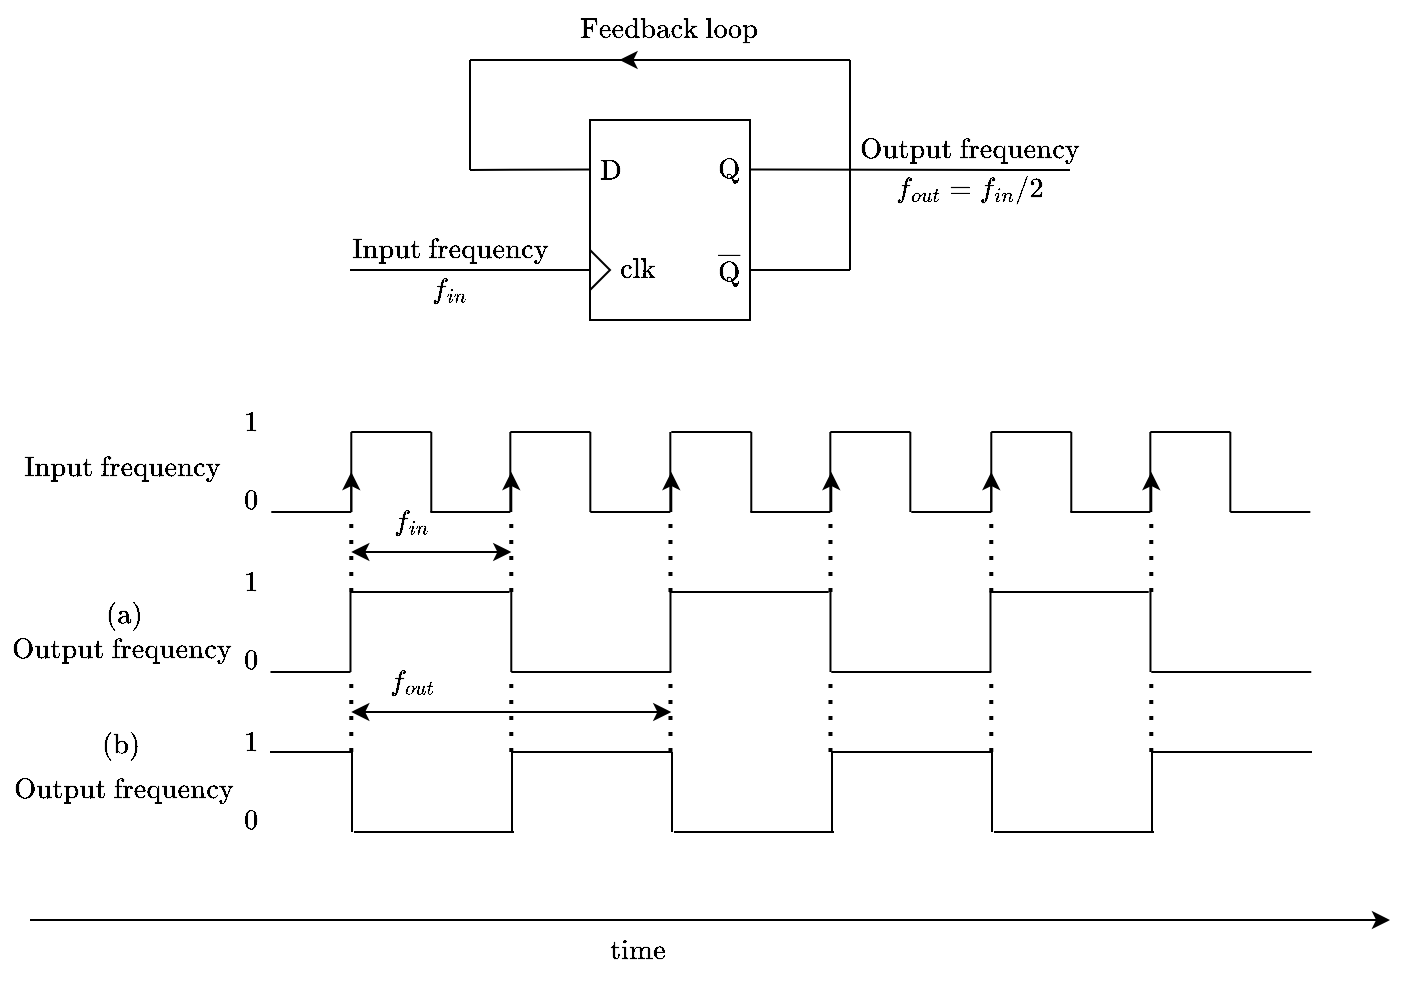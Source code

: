 <mxfile version="24.2.8" type="github">
  <diagram name="Seite-1" id="N6T7R8GPfPuLxDHAY0fQ">
    <mxGraphModel dx="1050" dy="531" grid="1" gridSize="10" guides="1" tooltips="1" connect="1" arrows="1" fold="1" page="1" pageScale="1" pageWidth="827" pageHeight="1169" math="1" shadow="0">
      <root>
        <mxCell id="0" />
        <mxCell id="1" parent="0" />
        <mxCell id="-28Fn-hyhFflDtnvuSkC-10" value="" style="rounded=0;whiteSpace=wrap;html=1;" parent="1" vertex="1">
          <mxGeometry x="400" y="120" width="80" height="100" as="geometry" />
        </mxCell>
        <mxCell id="-28Fn-hyhFflDtnvuSkC-5" value="&lt;div&gt;$$\textrm{Q}$$&lt;/div&gt;" style="text;html=1;align=center;verticalAlign=middle;whiteSpace=wrap;rounded=0;" parent="1" vertex="1">
          <mxGeometry x="440" y="130" width="60" height="30" as="geometry" />
        </mxCell>
        <mxCell id="-28Fn-hyhFflDtnvuSkC-6" value="&lt;div&gt;$$\overline{\textrm{Q}}$$&lt;/div&gt;" style="text;html=1;align=center;verticalAlign=middle;whiteSpace=wrap;rounded=0;" parent="1" vertex="1">
          <mxGeometry x="440" y="180" width="60" height="30" as="geometry" />
        </mxCell>
        <mxCell id="-28Fn-hyhFflDtnvuSkC-11" value="" style="triangle;whiteSpace=wrap;html=1;rotation=0;" parent="1" vertex="1">
          <mxGeometry x="400" y="185" width="10" height="20" as="geometry" />
        </mxCell>
        <mxCell id="-28Fn-hyhFflDtnvuSkC-12" value="&lt;div&gt;$$\textrm{clk}$$&lt;/div&gt;" style="text;html=1;align=center;verticalAlign=middle;whiteSpace=wrap;rounded=0;" parent="1" vertex="1">
          <mxGeometry x="394" y="180" width="60" height="30" as="geometry" />
        </mxCell>
        <mxCell id="-28Fn-hyhFflDtnvuSkC-13" value="&lt;div&gt;$$\textrm{D}$$&lt;/div&gt;" style="text;html=1;align=center;verticalAlign=middle;whiteSpace=wrap;rounded=0;" parent="1" vertex="1">
          <mxGeometry x="380" y="130" width="60" height="30" as="geometry" />
        </mxCell>
        <mxCell id="-28Fn-hyhFflDtnvuSkC-14" value="" style="endArrow=none;html=1;rounded=0;" parent="1" edge="1">
          <mxGeometry width="50" height="50" relative="1" as="geometry">
            <mxPoint x="340" y="145" as="sourcePoint" />
            <mxPoint x="400" y="144.76" as="targetPoint" />
          </mxGeometry>
        </mxCell>
        <mxCell id="-28Fn-hyhFflDtnvuSkC-15" value="" style="endArrow=none;html=1;rounded=0;" parent="1" edge="1">
          <mxGeometry width="50" height="50" relative="1" as="geometry">
            <mxPoint x="340" y="90" as="sourcePoint" />
            <mxPoint x="340" y="145" as="targetPoint" />
            <Array as="points" />
          </mxGeometry>
        </mxCell>
        <mxCell id="-28Fn-hyhFflDtnvuSkC-16" value="" style="endArrow=none;html=1;rounded=0;" parent="1" edge="1">
          <mxGeometry width="50" height="50" relative="1" as="geometry">
            <mxPoint x="340" y="90" as="sourcePoint" />
            <mxPoint x="530" y="90" as="targetPoint" />
          </mxGeometry>
        </mxCell>
        <mxCell id="-28Fn-hyhFflDtnvuSkC-18" value="" style="endArrow=none;html=1;rounded=0;" parent="1" edge="1">
          <mxGeometry width="50" height="50" relative="1" as="geometry">
            <mxPoint x="530" y="195" as="sourcePoint" />
            <mxPoint x="530" y="90" as="targetPoint" />
          </mxGeometry>
        </mxCell>
        <mxCell id="-28Fn-hyhFflDtnvuSkC-19" value="" style="endArrow=none;html=1;rounded=0;" parent="1" edge="1">
          <mxGeometry width="50" height="50" relative="1" as="geometry">
            <mxPoint x="480" y="194.95" as="sourcePoint" />
            <mxPoint x="530" y="194.95" as="targetPoint" />
          </mxGeometry>
        </mxCell>
        <mxCell id="-28Fn-hyhFflDtnvuSkC-20" value="" style="endArrow=none;html=1;rounded=0;" parent="1" edge="1">
          <mxGeometry width="50" height="50" relative="1" as="geometry">
            <mxPoint x="280" y="195" as="sourcePoint" />
            <mxPoint x="400" y="195" as="targetPoint" />
          </mxGeometry>
        </mxCell>
        <mxCell id="-28Fn-hyhFflDtnvuSkC-21" value="" style="endArrow=none;html=1;rounded=0;" parent="1" edge="1">
          <mxGeometry width="50" height="50" relative="1" as="geometry">
            <mxPoint x="480" y="144.8" as="sourcePoint" />
            <mxPoint x="640" y="145" as="targetPoint" />
          </mxGeometry>
        </mxCell>
        <mxCell id="-28Fn-hyhFflDtnvuSkC-130" value="" style="group;rotation=-180;" parent="1" vertex="1" connectable="0">
          <mxGeometry x="130" y="440" width="641.28" height="40" as="geometry" />
        </mxCell>
        <mxCell id="-28Fn-hyhFflDtnvuSkC-109" value="" style="endArrow=none;html=1;rounded=0;" parent="-28Fn-hyhFflDtnvuSkC-130" edge="1">
          <mxGeometry width="50" height="50" relative="1" as="geometry">
            <mxPoint x="631" y="-4" as="sourcePoint" />
            <mxPoint x="590" y="-4" as="targetPoint" />
          </mxGeometry>
        </mxCell>
        <mxCell id="-28Fn-hyhFflDtnvuSkC-112" value="" style="endArrow=none;html=1;rounded=0;" parent="-28Fn-hyhFflDtnvuSkC-130" edge="1">
          <mxGeometry width="50" height="50" relative="1" as="geometry">
            <mxPoint x="591" y="-4" as="sourcePoint" />
            <mxPoint x="551" y="-4" as="targetPoint" />
          </mxGeometry>
        </mxCell>
        <mxCell id="-28Fn-hyhFflDtnvuSkC-113" value="" style="endArrow=none;html=1;rounded=0;" parent="-28Fn-hyhFflDtnvuSkC-130" edge="1">
          <mxGeometry width="50" height="50" relative="1" as="geometry">
            <mxPoint x="551" y="-4" as="sourcePoint" />
            <mxPoint x="551" y="36" as="targetPoint" />
          </mxGeometry>
        </mxCell>
        <mxCell id="-28Fn-hyhFflDtnvuSkC-114" value="" style="endArrow=none;html=1;rounded=0;" parent="-28Fn-hyhFflDtnvuSkC-130" edge="1">
          <mxGeometry width="50" height="50" relative="1" as="geometry">
            <mxPoint x="552" y="36" as="sourcePoint" />
            <mxPoint x="512" y="36" as="targetPoint" />
          </mxGeometry>
        </mxCell>
        <mxCell id="-28Fn-hyhFflDtnvuSkC-115" value="" style="endArrow=none;html=1;rounded=0;" parent="-28Fn-hyhFflDtnvuSkC-130" edge="1">
          <mxGeometry width="50" height="50" relative="1" as="geometry">
            <mxPoint x="471" y="36" as="sourcePoint" />
            <mxPoint x="471" y="-4" as="targetPoint" />
          </mxGeometry>
        </mxCell>
        <mxCell id="-28Fn-hyhFflDtnvuSkC-116" value="" style="endArrow=none;html=1;rounded=0;" parent="-28Fn-hyhFflDtnvuSkC-130" edge="1">
          <mxGeometry width="50" height="50" relative="1" as="geometry">
            <mxPoint x="512" y="36" as="sourcePoint" />
            <mxPoint x="472" y="36" as="targetPoint" />
          </mxGeometry>
        </mxCell>
        <mxCell id="-28Fn-hyhFflDtnvuSkC-117" value="" style="endArrow=none;html=1;rounded=0;" parent="-28Fn-hyhFflDtnvuSkC-130" edge="1">
          <mxGeometry width="50" height="50" relative="1" as="geometry">
            <mxPoint x="471" y="-4" as="sourcePoint" />
            <mxPoint x="430" y="-4" as="targetPoint" />
          </mxGeometry>
        </mxCell>
        <mxCell id="-28Fn-hyhFflDtnvuSkC-118" value="" style="endArrow=none;html=1;rounded=0;" parent="-28Fn-hyhFflDtnvuSkC-130" edge="1">
          <mxGeometry width="50" height="50" relative="1" as="geometry">
            <mxPoint x="431" y="-4" as="sourcePoint" />
            <mxPoint x="391" y="-4" as="targetPoint" />
          </mxGeometry>
        </mxCell>
        <mxCell id="-28Fn-hyhFflDtnvuSkC-119" value="" style="endArrow=none;html=1;rounded=0;" parent="-28Fn-hyhFflDtnvuSkC-130" edge="1">
          <mxGeometry width="50" height="50" relative="1" as="geometry">
            <mxPoint x="391" y="-4" as="sourcePoint" />
            <mxPoint x="391" y="36" as="targetPoint" />
          </mxGeometry>
        </mxCell>
        <mxCell id="-28Fn-hyhFflDtnvuSkC-120" value="" style="endArrow=none;html=1;rounded=0;" parent="-28Fn-hyhFflDtnvuSkC-130" edge="1">
          <mxGeometry width="50" height="50" relative="1" as="geometry">
            <mxPoint x="392" y="36" as="sourcePoint" />
            <mxPoint x="352" y="36" as="targetPoint" />
          </mxGeometry>
        </mxCell>
        <mxCell id="-28Fn-hyhFflDtnvuSkC-121" value="" style="endArrow=none;html=1;rounded=0;" parent="-28Fn-hyhFflDtnvuSkC-130" edge="1">
          <mxGeometry width="50" height="50" relative="1" as="geometry">
            <mxPoint x="311" y="36" as="sourcePoint" />
            <mxPoint x="311" y="-4" as="targetPoint" />
          </mxGeometry>
        </mxCell>
        <mxCell id="-28Fn-hyhFflDtnvuSkC-122" value="" style="endArrow=none;html=1;rounded=0;" parent="-28Fn-hyhFflDtnvuSkC-130" edge="1">
          <mxGeometry width="50" height="50" relative="1" as="geometry">
            <mxPoint x="352" y="36" as="sourcePoint" />
            <mxPoint x="312" y="36" as="targetPoint" />
          </mxGeometry>
        </mxCell>
        <mxCell id="-28Fn-hyhFflDtnvuSkC-123" value="" style="endArrow=none;html=1;rounded=0;" parent="-28Fn-hyhFflDtnvuSkC-130" edge="1">
          <mxGeometry width="50" height="50" relative="1" as="geometry">
            <mxPoint x="311" y="-4" as="sourcePoint" />
            <mxPoint x="270" y="-4" as="targetPoint" />
          </mxGeometry>
        </mxCell>
        <mxCell id="-28Fn-hyhFflDtnvuSkC-124" value="" style="endArrow=none;html=1;rounded=0;" parent="-28Fn-hyhFflDtnvuSkC-130" edge="1">
          <mxGeometry width="50" height="50" relative="1" as="geometry">
            <mxPoint x="271" y="-4" as="sourcePoint" />
            <mxPoint x="231" y="-4" as="targetPoint" />
          </mxGeometry>
        </mxCell>
        <mxCell id="-28Fn-hyhFflDtnvuSkC-125" value="" style="endArrow=none;html=1;rounded=0;" parent="-28Fn-hyhFflDtnvuSkC-130" edge="1">
          <mxGeometry width="50" height="50" relative="1" as="geometry">
            <mxPoint x="231" y="-4" as="sourcePoint" />
            <mxPoint x="231" y="36" as="targetPoint" />
          </mxGeometry>
        </mxCell>
        <mxCell id="-28Fn-hyhFflDtnvuSkC-126" value="" style="endArrow=none;html=1;rounded=0;" parent="-28Fn-hyhFflDtnvuSkC-130" edge="1">
          <mxGeometry width="50" height="50" relative="1" as="geometry">
            <mxPoint x="232" y="36" as="sourcePoint" />
            <mxPoint x="192" y="36" as="targetPoint" />
          </mxGeometry>
        </mxCell>
        <mxCell id="-28Fn-hyhFflDtnvuSkC-127" value="" style="endArrow=none;html=1;rounded=0;" parent="-28Fn-hyhFflDtnvuSkC-130" edge="1">
          <mxGeometry width="50" height="50" relative="1" as="geometry">
            <mxPoint x="151" y="36" as="sourcePoint" />
            <mxPoint x="151" y="-4" as="targetPoint" />
          </mxGeometry>
        </mxCell>
        <mxCell id="-28Fn-hyhFflDtnvuSkC-128" value="" style="endArrow=none;html=1;rounded=0;" parent="-28Fn-hyhFflDtnvuSkC-130" edge="1">
          <mxGeometry width="50" height="50" relative="1" as="geometry">
            <mxPoint x="192" y="36" as="sourcePoint" />
            <mxPoint x="152" y="36" as="targetPoint" />
          </mxGeometry>
        </mxCell>
        <mxCell id="-28Fn-hyhFflDtnvuSkC-129" value="" style="endArrow=none;html=1;rounded=0;" parent="-28Fn-hyhFflDtnvuSkC-130" edge="1">
          <mxGeometry width="50" height="50" relative="1" as="geometry">
            <mxPoint x="151" y="-4" as="sourcePoint" />
            <mxPoint x="110" y="-4" as="targetPoint" />
          </mxGeometry>
        </mxCell>
        <mxCell id="-28Fn-hyhFflDtnvuSkC-22" value="" style="endArrow=none;html=1;rounded=0;" parent="-28Fn-hyhFflDtnvuSkC-130" edge="1">
          <mxGeometry width="50" height="50" relative="1" as="geometry">
            <mxPoint x="150.64" y="-124" as="sourcePoint" />
            <mxPoint x="150.64" y="-164" as="targetPoint" />
          </mxGeometry>
        </mxCell>
        <mxCell id="-28Fn-hyhFflDtnvuSkC-23" value="" style="endArrow=none;html=1;rounded=0;" parent="-28Fn-hyhFflDtnvuSkC-130" edge="1">
          <mxGeometry width="50" height="50" relative="1" as="geometry">
            <mxPoint x="150.64" y="-164" as="sourcePoint" />
            <mxPoint x="190.64" y="-164" as="targetPoint" />
          </mxGeometry>
        </mxCell>
        <mxCell id="-28Fn-hyhFflDtnvuSkC-24" value="" style="endArrow=none;html=1;rounded=0;" parent="-28Fn-hyhFflDtnvuSkC-130" edge="1">
          <mxGeometry width="50" height="50" relative="1" as="geometry">
            <mxPoint x="190.64" y="-164" as="sourcePoint" />
            <mxPoint x="190.64" y="-124" as="targetPoint" />
          </mxGeometry>
        </mxCell>
        <mxCell id="-28Fn-hyhFflDtnvuSkC-30" value="" style="endArrow=none;html=1;rounded=0;" parent="-28Fn-hyhFflDtnvuSkC-130" edge="1">
          <mxGeometry width="50" height="50" relative="1" as="geometry">
            <mxPoint x="230.16" y="-124" as="sourcePoint" />
            <mxPoint x="230.16" y="-164" as="targetPoint" />
          </mxGeometry>
        </mxCell>
        <mxCell id="-28Fn-hyhFflDtnvuSkC-31" value="" style="endArrow=none;html=1;rounded=0;" parent="-28Fn-hyhFflDtnvuSkC-130" edge="1">
          <mxGeometry width="50" height="50" relative="1" as="geometry">
            <mxPoint x="230.16" y="-164" as="sourcePoint" />
            <mxPoint x="270.16" y="-164" as="targetPoint" />
          </mxGeometry>
        </mxCell>
        <mxCell id="-28Fn-hyhFflDtnvuSkC-32" value="" style="endArrow=none;html=1;rounded=0;" parent="-28Fn-hyhFflDtnvuSkC-130" edge="1">
          <mxGeometry width="50" height="50" relative="1" as="geometry">
            <mxPoint x="270.16" y="-164" as="sourcePoint" />
            <mxPoint x="270.16" y="-124" as="targetPoint" />
          </mxGeometry>
        </mxCell>
        <mxCell id="-28Fn-hyhFflDtnvuSkC-33" value="" style="endArrow=none;html=1;rounded=0;" parent="-28Fn-hyhFflDtnvuSkC-130" edge="1">
          <mxGeometry width="50" height="50" relative="1" as="geometry">
            <mxPoint x="270.16" y="-124" as="sourcePoint" />
            <mxPoint x="310.16" y="-124" as="targetPoint" />
          </mxGeometry>
        </mxCell>
        <mxCell id="-28Fn-hyhFflDtnvuSkC-34" value="" style="endArrow=none;html=1;rounded=0;" parent="-28Fn-hyhFflDtnvuSkC-130" edge="1">
          <mxGeometry width="50" height="50" relative="1" as="geometry">
            <mxPoint x="310.16" y="-124" as="sourcePoint" />
            <mxPoint x="310.16" y="-164" as="targetPoint" />
          </mxGeometry>
        </mxCell>
        <mxCell id="-28Fn-hyhFflDtnvuSkC-35" value="" style="endArrow=none;html=1;rounded=0;" parent="-28Fn-hyhFflDtnvuSkC-130" edge="1">
          <mxGeometry width="50" height="50" relative="1" as="geometry">
            <mxPoint x="190.16" y="-124" as="sourcePoint" />
            <mxPoint x="230.16" y="-124" as="targetPoint" />
          </mxGeometry>
        </mxCell>
        <mxCell id="-28Fn-hyhFflDtnvuSkC-40" value="" style="endArrow=none;html=1;rounded=0;" parent="-28Fn-hyhFflDtnvuSkC-130" edge="1">
          <mxGeometry width="50" height="50" relative="1" as="geometry">
            <mxPoint x="110.64" y="-124" as="sourcePoint" />
            <mxPoint x="150.64" y="-124" as="targetPoint" />
          </mxGeometry>
        </mxCell>
        <mxCell id="-28Fn-hyhFflDtnvuSkC-41" value="" style="endArrow=none;html=1;rounded=0;" parent="-28Fn-hyhFflDtnvuSkC-130" edge="1">
          <mxGeometry width="50" height="50" relative="1" as="geometry">
            <mxPoint x="310.64" y="-164" as="sourcePoint" />
            <mxPoint x="350.64" y="-164" as="targetPoint" />
          </mxGeometry>
        </mxCell>
        <mxCell id="-28Fn-hyhFflDtnvuSkC-42" value="" style="endArrow=none;html=1;rounded=0;" parent="-28Fn-hyhFflDtnvuSkC-130" edge="1">
          <mxGeometry width="50" height="50" relative="1" as="geometry">
            <mxPoint x="350.64" y="-164" as="sourcePoint" />
            <mxPoint x="350.64" y="-124" as="targetPoint" />
          </mxGeometry>
        </mxCell>
        <mxCell id="-28Fn-hyhFflDtnvuSkC-43" value="" style="endArrow=none;html=1;rounded=0;" parent="-28Fn-hyhFflDtnvuSkC-130" edge="1">
          <mxGeometry width="50" height="50" relative="1" as="geometry">
            <mxPoint x="390.16" y="-124" as="sourcePoint" />
            <mxPoint x="390.16" y="-164" as="targetPoint" />
          </mxGeometry>
        </mxCell>
        <mxCell id="-28Fn-hyhFflDtnvuSkC-44" value="" style="endArrow=none;html=1;rounded=0;" parent="-28Fn-hyhFflDtnvuSkC-130" edge="1">
          <mxGeometry width="50" height="50" relative="1" as="geometry">
            <mxPoint x="390.16" y="-164" as="sourcePoint" />
            <mxPoint x="430.16" y="-164" as="targetPoint" />
          </mxGeometry>
        </mxCell>
        <mxCell id="-28Fn-hyhFflDtnvuSkC-45" value="" style="endArrow=none;html=1;rounded=0;" parent="-28Fn-hyhFflDtnvuSkC-130" edge="1">
          <mxGeometry width="50" height="50" relative="1" as="geometry">
            <mxPoint x="430.16" y="-164" as="sourcePoint" />
            <mxPoint x="430.16" y="-124" as="targetPoint" />
          </mxGeometry>
        </mxCell>
        <mxCell id="-28Fn-hyhFflDtnvuSkC-46" value="" style="endArrow=none;html=1;rounded=0;" parent="-28Fn-hyhFflDtnvuSkC-130" edge="1">
          <mxGeometry width="50" height="50" relative="1" as="geometry">
            <mxPoint x="350.16" y="-124" as="sourcePoint" />
            <mxPoint x="390.16" y="-124" as="targetPoint" />
          </mxGeometry>
        </mxCell>
        <mxCell id="-28Fn-hyhFflDtnvuSkC-47" value="" style="endArrow=none;html=1;rounded=0;" parent="-28Fn-hyhFflDtnvuSkC-130" edge="1">
          <mxGeometry width="50" height="50" relative="1" as="geometry">
            <mxPoint x="470.64" y="-124" as="sourcePoint" />
            <mxPoint x="470.64" y="-164" as="targetPoint" />
          </mxGeometry>
        </mxCell>
        <mxCell id="-28Fn-hyhFflDtnvuSkC-48" value="" style="endArrow=none;html=1;rounded=0;" parent="-28Fn-hyhFflDtnvuSkC-130" edge="1">
          <mxGeometry width="50" height="50" relative="1" as="geometry">
            <mxPoint x="470.64" y="-164" as="sourcePoint" />
            <mxPoint x="510.64" y="-164" as="targetPoint" />
          </mxGeometry>
        </mxCell>
        <mxCell id="-28Fn-hyhFflDtnvuSkC-49" value="" style="endArrow=none;html=1;rounded=0;" parent="-28Fn-hyhFflDtnvuSkC-130" edge="1">
          <mxGeometry width="50" height="50" relative="1" as="geometry">
            <mxPoint x="510.64" y="-164" as="sourcePoint" />
            <mxPoint x="510.64" y="-124" as="targetPoint" />
          </mxGeometry>
        </mxCell>
        <mxCell id="-28Fn-hyhFflDtnvuSkC-50" value="" style="endArrow=none;html=1;rounded=0;" parent="-28Fn-hyhFflDtnvuSkC-130" edge="1">
          <mxGeometry width="50" height="50" relative="1" as="geometry">
            <mxPoint x="550.16" y="-124" as="sourcePoint" />
            <mxPoint x="550.16" y="-164" as="targetPoint" />
          </mxGeometry>
        </mxCell>
        <mxCell id="-28Fn-hyhFflDtnvuSkC-51" value="" style="endArrow=none;html=1;rounded=0;" parent="-28Fn-hyhFflDtnvuSkC-130" edge="1">
          <mxGeometry width="50" height="50" relative="1" as="geometry">
            <mxPoint x="550.16" y="-164" as="sourcePoint" />
            <mxPoint x="590.16" y="-164" as="targetPoint" />
          </mxGeometry>
        </mxCell>
        <mxCell id="-28Fn-hyhFflDtnvuSkC-52" value="" style="endArrow=none;html=1;rounded=0;" parent="-28Fn-hyhFflDtnvuSkC-130" edge="1">
          <mxGeometry width="50" height="50" relative="1" as="geometry">
            <mxPoint x="590.16" y="-164" as="sourcePoint" />
            <mxPoint x="590.16" y="-124" as="targetPoint" />
          </mxGeometry>
        </mxCell>
        <mxCell id="-28Fn-hyhFflDtnvuSkC-53" value="" style="endArrow=none;html=1;rounded=0;" parent="-28Fn-hyhFflDtnvuSkC-130" edge="1">
          <mxGeometry width="50" height="50" relative="1" as="geometry">
            <mxPoint x="590.16" y="-124" as="sourcePoint" />
            <mxPoint x="630.16" y="-124" as="targetPoint" />
          </mxGeometry>
        </mxCell>
        <mxCell id="-28Fn-hyhFflDtnvuSkC-55" value="" style="endArrow=none;html=1;rounded=0;" parent="-28Fn-hyhFflDtnvuSkC-130" edge="1">
          <mxGeometry width="50" height="50" relative="1" as="geometry">
            <mxPoint x="510.16" y="-124" as="sourcePoint" />
            <mxPoint x="550.16" y="-124" as="targetPoint" />
          </mxGeometry>
        </mxCell>
        <mxCell id="-28Fn-hyhFflDtnvuSkC-56" value="" style="endArrow=none;html=1;rounded=0;" parent="-28Fn-hyhFflDtnvuSkC-130" edge="1">
          <mxGeometry width="50" height="50" relative="1" as="geometry">
            <mxPoint x="430.64" y="-124" as="sourcePoint" />
            <mxPoint x="470.64" y="-124" as="targetPoint" />
          </mxGeometry>
        </mxCell>
        <mxCell id="-28Fn-hyhFflDtnvuSkC-63" value="" style="endArrow=classic;html=1;rounded=0;" parent="-28Fn-hyhFflDtnvuSkC-130" edge="1">
          <mxGeometry width="50" height="50" relative="1" as="geometry">
            <mxPoint x="150.64" y="-124" as="sourcePoint" />
            <mxPoint x="150.64" y="-144" as="targetPoint" />
          </mxGeometry>
        </mxCell>
        <mxCell id="-28Fn-hyhFflDtnvuSkC-64" value="" style="endArrow=classic;html=1;rounded=0;" parent="-28Fn-hyhFflDtnvuSkC-130" edge="1">
          <mxGeometry width="50" height="50" relative="1" as="geometry">
            <mxPoint x="230.64" y="-124" as="sourcePoint" />
            <mxPoint x="230.64" y="-144" as="targetPoint" />
          </mxGeometry>
        </mxCell>
        <mxCell id="-28Fn-hyhFflDtnvuSkC-65" value="" style="endArrow=classic;html=1;rounded=0;" parent="-28Fn-hyhFflDtnvuSkC-130" edge="1">
          <mxGeometry width="50" height="50" relative="1" as="geometry">
            <mxPoint x="310.64" y="-124" as="sourcePoint" />
            <mxPoint x="310.64" y="-144" as="targetPoint" />
          </mxGeometry>
        </mxCell>
        <mxCell id="-28Fn-hyhFflDtnvuSkC-66" value="" style="endArrow=classic;html=1;rounded=0;" parent="-28Fn-hyhFflDtnvuSkC-130" edge="1">
          <mxGeometry width="50" height="50" relative="1" as="geometry">
            <mxPoint x="390.64" y="-124" as="sourcePoint" />
            <mxPoint x="390.64" y="-144" as="targetPoint" />
          </mxGeometry>
        </mxCell>
        <mxCell id="-28Fn-hyhFflDtnvuSkC-67" value="" style="endArrow=classic;html=1;rounded=0;" parent="-28Fn-hyhFflDtnvuSkC-130" edge="1">
          <mxGeometry width="50" height="50" relative="1" as="geometry">
            <mxPoint x="470.64" y="-124" as="sourcePoint" />
            <mxPoint x="470.64" y="-144" as="targetPoint" />
          </mxGeometry>
        </mxCell>
        <mxCell id="-28Fn-hyhFflDtnvuSkC-68" value="" style="endArrow=classic;html=1;rounded=0;" parent="-28Fn-hyhFflDtnvuSkC-130" edge="1">
          <mxGeometry width="50" height="50" relative="1" as="geometry">
            <mxPoint x="550.64" y="-124" as="sourcePoint" />
            <mxPoint x="550.64" y="-144" as="targetPoint" />
          </mxGeometry>
        </mxCell>
        <mxCell id="-28Fn-hyhFflDtnvuSkC-70" value="" style="endArrow=none;html=1;rounded=0;" parent="-28Fn-hyhFflDtnvuSkC-130" edge="1">
          <mxGeometry width="50" height="50" relative="1" as="geometry">
            <mxPoint x="150.24" y="-44" as="sourcePoint" />
            <mxPoint x="150.24" y="-84" as="targetPoint" />
          </mxGeometry>
        </mxCell>
        <mxCell id="-28Fn-hyhFflDtnvuSkC-71" value="" style="endArrow=none;html=1;rounded=0;" parent="-28Fn-hyhFflDtnvuSkC-130" edge="1">
          <mxGeometry width="50" height="50" relative="1" as="geometry">
            <mxPoint x="150.24" y="-84" as="sourcePoint" />
            <mxPoint x="190.24" y="-84" as="targetPoint" />
          </mxGeometry>
        </mxCell>
        <mxCell id="-28Fn-hyhFflDtnvuSkC-75" value="" style="endArrow=none;html=1;rounded=0;" parent="-28Fn-hyhFflDtnvuSkC-130" edge="1">
          <mxGeometry width="50" height="50" relative="1" as="geometry">
            <mxPoint x="230.64" y="-84" as="sourcePoint" />
            <mxPoint x="230.64" y="-44" as="targetPoint" />
          </mxGeometry>
        </mxCell>
        <mxCell id="-28Fn-hyhFflDtnvuSkC-76" value="" style="endArrow=none;html=1;rounded=0;" parent="-28Fn-hyhFflDtnvuSkC-130" edge="1">
          <mxGeometry width="50" height="50" relative="1" as="geometry">
            <mxPoint x="230.64" y="-44" as="sourcePoint" />
            <mxPoint x="271.52" y="-44" as="targetPoint" />
          </mxGeometry>
        </mxCell>
        <mxCell id="-28Fn-hyhFflDtnvuSkC-78" value="" style="endArrow=none;html=1;rounded=0;" parent="-28Fn-hyhFflDtnvuSkC-130" edge="1">
          <mxGeometry width="50" height="50" relative="1" as="geometry">
            <mxPoint x="189.76" y="-84" as="sourcePoint" />
            <mxPoint x="229.76" y="-84" as="targetPoint" />
          </mxGeometry>
        </mxCell>
        <mxCell id="-28Fn-hyhFflDtnvuSkC-79" value="" style="endArrow=none;html=1;rounded=0;" parent="-28Fn-hyhFflDtnvuSkC-130" edge="1">
          <mxGeometry width="50" height="50" relative="1" as="geometry">
            <mxPoint x="110.24" y="-44" as="sourcePoint" />
            <mxPoint x="150.24" y="-44" as="targetPoint" />
          </mxGeometry>
        </mxCell>
        <mxCell id="-28Fn-hyhFflDtnvuSkC-80" value="" style="endArrow=none;html=1;rounded=0;" parent="-28Fn-hyhFflDtnvuSkC-130" edge="1">
          <mxGeometry width="50" height="50" relative="1" as="geometry">
            <mxPoint x="270.64" y="-44" as="sourcePoint" />
            <mxPoint x="310.64" y="-44" as="targetPoint" />
          </mxGeometry>
        </mxCell>
        <mxCell id="-28Fn-hyhFflDtnvuSkC-82" value="" style="endArrow=none;html=1;rounded=0;" parent="-28Fn-hyhFflDtnvuSkC-130" edge="1">
          <mxGeometry width="50" height="50" relative="1" as="geometry">
            <mxPoint x="310.24" y="-44" as="sourcePoint" />
            <mxPoint x="310.24" y="-84" as="targetPoint" />
          </mxGeometry>
        </mxCell>
        <mxCell id="-28Fn-hyhFflDtnvuSkC-89" value="" style="endArrow=none;html=1;rounded=0;" parent="-28Fn-hyhFflDtnvuSkC-130" edge="1">
          <mxGeometry width="50" height="50" relative="1" as="geometry">
            <mxPoint x="309.84" y="-84" as="sourcePoint" />
            <mxPoint x="349.84" y="-84" as="targetPoint" />
          </mxGeometry>
        </mxCell>
        <mxCell id="-28Fn-hyhFflDtnvuSkC-90" value="" style="endArrow=none;html=1;rounded=0;" parent="-28Fn-hyhFflDtnvuSkC-130" edge="1">
          <mxGeometry width="50" height="50" relative="1" as="geometry">
            <mxPoint x="390.24" y="-84" as="sourcePoint" />
            <mxPoint x="390.24" y="-44" as="targetPoint" />
          </mxGeometry>
        </mxCell>
        <mxCell id="-28Fn-hyhFflDtnvuSkC-91" value="" style="endArrow=none;html=1;rounded=0;" parent="-28Fn-hyhFflDtnvuSkC-130" edge="1">
          <mxGeometry width="50" height="50" relative="1" as="geometry">
            <mxPoint x="349.36" y="-84" as="sourcePoint" />
            <mxPoint x="389.36" y="-84" as="targetPoint" />
          </mxGeometry>
        </mxCell>
        <mxCell id="-28Fn-hyhFflDtnvuSkC-92" value="" style="endArrow=none;html=1;rounded=0;" parent="-28Fn-hyhFflDtnvuSkC-130" edge="1">
          <mxGeometry width="50" height="50" relative="1" as="geometry">
            <mxPoint x="390.64" y="-44" as="sourcePoint" />
            <mxPoint x="431.52" y="-44" as="targetPoint" />
          </mxGeometry>
        </mxCell>
        <mxCell id="-28Fn-hyhFflDtnvuSkC-93" value="" style="endArrow=none;html=1;rounded=0;" parent="-28Fn-hyhFflDtnvuSkC-130" edge="1">
          <mxGeometry width="50" height="50" relative="1" as="geometry">
            <mxPoint x="430.64" y="-44" as="sourcePoint" />
            <mxPoint x="470.64" y="-44" as="targetPoint" />
          </mxGeometry>
        </mxCell>
        <mxCell id="-28Fn-hyhFflDtnvuSkC-94" value="" style="endArrow=none;html=1;rounded=0;" parent="-28Fn-hyhFflDtnvuSkC-130" edge="1">
          <mxGeometry width="50" height="50" relative="1" as="geometry">
            <mxPoint x="470.24" y="-44" as="sourcePoint" />
            <mxPoint x="470.24" y="-84" as="targetPoint" />
          </mxGeometry>
        </mxCell>
        <mxCell id="-28Fn-hyhFflDtnvuSkC-95" value="" style="endArrow=none;html=1;rounded=0;" parent="-28Fn-hyhFflDtnvuSkC-130" edge="1">
          <mxGeometry width="50" height="50" relative="1" as="geometry">
            <mxPoint x="469.84" y="-84" as="sourcePoint" />
            <mxPoint x="509.84" y="-84" as="targetPoint" />
          </mxGeometry>
        </mxCell>
        <mxCell id="-28Fn-hyhFflDtnvuSkC-96" value="" style="endArrow=none;html=1;rounded=0;" parent="-28Fn-hyhFflDtnvuSkC-130" edge="1">
          <mxGeometry width="50" height="50" relative="1" as="geometry">
            <mxPoint x="550.24" y="-84" as="sourcePoint" />
            <mxPoint x="550.24" y="-44" as="targetPoint" />
          </mxGeometry>
        </mxCell>
        <mxCell id="-28Fn-hyhFflDtnvuSkC-97" value="" style="endArrow=none;html=1;rounded=0;" parent="-28Fn-hyhFflDtnvuSkC-130" edge="1">
          <mxGeometry width="50" height="50" relative="1" as="geometry">
            <mxPoint x="509.36" y="-84" as="sourcePoint" />
            <mxPoint x="549.36" y="-84" as="targetPoint" />
          </mxGeometry>
        </mxCell>
        <mxCell id="-28Fn-hyhFflDtnvuSkC-98" value="" style="endArrow=none;html=1;rounded=0;" parent="-28Fn-hyhFflDtnvuSkC-130" edge="1">
          <mxGeometry width="50" height="50" relative="1" as="geometry">
            <mxPoint x="550.64" y="-44" as="sourcePoint" />
            <mxPoint x="591.52" y="-44" as="targetPoint" />
          </mxGeometry>
        </mxCell>
        <mxCell id="-28Fn-hyhFflDtnvuSkC-99" value="" style="endArrow=none;html=1;rounded=0;" parent="-28Fn-hyhFflDtnvuSkC-130" edge="1">
          <mxGeometry width="50" height="50" relative="1" as="geometry">
            <mxPoint x="590.64" y="-44" as="sourcePoint" />
            <mxPoint x="630.64" y="-44" as="targetPoint" />
          </mxGeometry>
        </mxCell>
        <mxCell id="-28Fn-hyhFflDtnvuSkC-179" value="&lt;div&gt;$$f_{out}$$&lt;/div&gt;" style="text;html=1;align=center;verticalAlign=middle;whiteSpace=wrap;rounded=0;" parent="-28Fn-hyhFflDtnvuSkC-130" vertex="1">
          <mxGeometry x="150.64" y="-54" width="60" height="30" as="geometry" />
        </mxCell>
        <mxCell id="-28Fn-hyhFflDtnvuSkC-133" value="" style="endArrow=none;dashed=1;html=1;dashPattern=1 3;strokeWidth=2;rounded=0;" parent="-28Fn-hyhFflDtnvuSkC-130" edge="1">
          <mxGeometry width="50" height="50" relative="1" as="geometry">
            <mxPoint x="150.64" y="-84" as="sourcePoint" />
            <mxPoint x="150.64" y="-124" as="targetPoint" />
          </mxGeometry>
        </mxCell>
        <mxCell id="-28Fn-hyhFflDtnvuSkC-134" value="" style="endArrow=none;dashed=1;html=1;dashPattern=1 3;strokeWidth=2;rounded=0;" parent="-28Fn-hyhFflDtnvuSkC-130" edge="1">
          <mxGeometry width="50" height="50" relative="1" as="geometry">
            <mxPoint x="230.64" y="-84" as="sourcePoint" />
            <mxPoint x="230.64" y="-124" as="targetPoint" />
          </mxGeometry>
        </mxCell>
        <mxCell id="-28Fn-hyhFflDtnvuSkC-135" value="" style="endArrow=none;dashed=1;html=1;dashPattern=1 3;strokeWidth=2;rounded=0;" parent="-28Fn-hyhFflDtnvuSkC-130" edge="1">
          <mxGeometry width="50" height="50" relative="1" as="geometry">
            <mxPoint x="150.64" y="-4" as="sourcePoint" />
            <mxPoint x="150.64" y="-44" as="targetPoint" />
          </mxGeometry>
        </mxCell>
        <mxCell id="-28Fn-hyhFflDtnvuSkC-136" value="" style="endArrow=none;dashed=1;html=1;dashPattern=1 3;strokeWidth=2;rounded=0;" parent="-28Fn-hyhFflDtnvuSkC-130" edge="1">
          <mxGeometry width="50" height="50" relative="1" as="geometry">
            <mxPoint x="230.64" y="-4" as="sourcePoint" />
            <mxPoint x="230.64" y="-44" as="targetPoint" />
          </mxGeometry>
        </mxCell>
        <mxCell id="-28Fn-hyhFflDtnvuSkC-137" value="" style="endArrow=none;dashed=1;html=1;dashPattern=1 3;strokeWidth=2;rounded=0;" parent="-28Fn-hyhFflDtnvuSkC-130" edge="1">
          <mxGeometry width="50" height="50" relative="1" as="geometry">
            <mxPoint x="310.24" y="-84" as="sourcePoint" />
            <mxPoint x="310.24" y="-124" as="targetPoint" />
          </mxGeometry>
        </mxCell>
        <mxCell id="-28Fn-hyhFflDtnvuSkC-138" value="" style="endArrow=none;dashed=1;html=1;dashPattern=1 3;strokeWidth=2;rounded=0;" parent="-28Fn-hyhFflDtnvuSkC-130" edge="1">
          <mxGeometry width="50" height="50" relative="1" as="geometry">
            <mxPoint x="390.24" y="-84" as="sourcePoint" />
            <mxPoint x="390.24" y="-124" as="targetPoint" />
          </mxGeometry>
        </mxCell>
        <mxCell id="-28Fn-hyhFflDtnvuSkC-139" value="" style="endArrow=none;dashed=1;html=1;dashPattern=1 3;strokeWidth=2;rounded=0;" parent="-28Fn-hyhFflDtnvuSkC-130" edge="1">
          <mxGeometry width="50" height="50" relative="1" as="geometry">
            <mxPoint x="310.24" y="-4" as="sourcePoint" />
            <mxPoint x="310.24" y="-44" as="targetPoint" />
          </mxGeometry>
        </mxCell>
        <mxCell id="-28Fn-hyhFflDtnvuSkC-140" value="" style="endArrow=none;dashed=1;html=1;dashPattern=1 3;strokeWidth=2;rounded=0;" parent="-28Fn-hyhFflDtnvuSkC-130" edge="1">
          <mxGeometry width="50" height="50" relative="1" as="geometry">
            <mxPoint x="390.24" y="-4" as="sourcePoint" />
            <mxPoint x="390.24" y="-44" as="targetPoint" />
          </mxGeometry>
        </mxCell>
        <mxCell id="-28Fn-hyhFflDtnvuSkC-141" value="" style="endArrow=none;dashed=1;html=1;dashPattern=1 3;strokeWidth=2;rounded=0;" parent="-28Fn-hyhFflDtnvuSkC-130" edge="1">
          <mxGeometry width="50" height="50" relative="1" as="geometry">
            <mxPoint x="470.64" y="-84" as="sourcePoint" />
            <mxPoint x="470.64" y="-124" as="targetPoint" />
          </mxGeometry>
        </mxCell>
        <mxCell id="-28Fn-hyhFflDtnvuSkC-142" value="" style="endArrow=none;dashed=1;html=1;dashPattern=1 3;strokeWidth=2;rounded=0;" parent="-28Fn-hyhFflDtnvuSkC-130" edge="1">
          <mxGeometry width="50" height="50" relative="1" as="geometry">
            <mxPoint x="550.64" y="-84" as="sourcePoint" />
            <mxPoint x="550.64" y="-124" as="targetPoint" />
          </mxGeometry>
        </mxCell>
        <mxCell id="-28Fn-hyhFflDtnvuSkC-143" value="" style="endArrow=none;dashed=1;html=1;dashPattern=1 3;strokeWidth=2;rounded=0;" parent="-28Fn-hyhFflDtnvuSkC-130" edge="1">
          <mxGeometry width="50" height="50" relative="1" as="geometry">
            <mxPoint x="470.64" y="-4" as="sourcePoint" />
            <mxPoint x="470.64" y="-44" as="targetPoint" />
          </mxGeometry>
        </mxCell>
        <mxCell id="-28Fn-hyhFflDtnvuSkC-144" value="" style="endArrow=none;dashed=1;html=1;dashPattern=1 3;strokeWidth=2;rounded=0;" parent="-28Fn-hyhFflDtnvuSkC-130" edge="1">
          <mxGeometry width="50" height="50" relative="1" as="geometry">
            <mxPoint x="550.64" y="-4" as="sourcePoint" />
            <mxPoint x="550.64" y="-44" as="targetPoint" />
          </mxGeometry>
        </mxCell>
        <mxCell id="-28Fn-hyhFflDtnvuSkC-151" value="&lt;div&gt;$$1$$&lt;/div&gt;" style="text;html=1;align=center;verticalAlign=middle;whiteSpace=wrap;rounded=0;" parent="-28Fn-hyhFflDtnvuSkC-130" vertex="1">
          <mxGeometry x="90.64" y="-179" width="20" height="20" as="geometry" />
        </mxCell>
        <mxCell id="-28Fn-hyhFflDtnvuSkC-152" value="&lt;div&gt;$$0$$&lt;/div&gt;" style="text;html=1;align=center;verticalAlign=middle;whiteSpace=wrap;rounded=0;" parent="-28Fn-hyhFflDtnvuSkC-130" vertex="1">
          <mxGeometry x="90.64" y="-140" width="20" height="20" as="geometry" />
        </mxCell>
        <mxCell id="-28Fn-hyhFflDtnvuSkC-157" value="&lt;div&gt;$$1$$&lt;/div&gt;" style="text;html=1;align=center;verticalAlign=middle;whiteSpace=wrap;rounded=0;" parent="-28Fn-hyhFflDtnvuSkC-130" vertex="1">
          <mxGeometry x="90.64" y="-99" width="20" height="20" as="geometry" />
        </mxCell>
        <mxCell id="-28Fn-hyhFflDtnvuSkC-158" value="&lt;div&gt;$$0$$&lt;/div&gt;" style="text;html=1;align=center;verticalAlign=middle;whiteSpace=wrap;rounded=0;" parent="-28Fn-hyhFflDtnvuSkC-130" vertex="1">
          <mxGeometry x="90.64" y="-60" width="20" height="20" as="geometry" />
        </mxCell>
        <mxCell id="-28Fn-hyhFflDtnvuSkC-163" value="&lt;div&gt;$$1$$&lt;/div&gt;" style="text;html=1;align=center;verticalAlign=middle;whiteSpace=wrap;rounded=0;" parent="-28Fn-hyhFflDtnvuSkC-130" vertex="1">
          <mxGeometry x="90.64" y="-19" width="20" height="20" as="geometry" />
        </mxCell>
        <mxCell id="-28Fn-hyhFflDtnvuSkC-164" value="&lt;div&gt;$$0$$&lt;/div&gt;" style="text;html=1;align=center;verticalAlign=middle;whiteSpace=wrap;rounded=0;" parent="-28Fn-hyhFflDtnvuSkC-130" vertex="1">
          <mxGeometry x="90.64" y="20" width="20" height="20" as="geometry" />
        </mxCell>
        <mxCell id="-28Fn-hyhFflDtnvuSkC-175" value="" style="endArrow=classic;startArrow=classic;html=1;rounded=0;exitX=0;exitY=1;exitDx=0;exitDy=0;" parent="-28Fn-hyhFflDtnvuSkC-130" source="-28Fn-hyhFflDtnvuSkC-177" edge="1">
          <mxGeometry width="50" height="50" relative="1" as="geometry">
            <mxPoint x="150.64" y="-104" as="sourcePoint" />
            <mxPoint x="230.64" y="-104" as="targetPoint" />
          </mxGeometry>
        </mxCell>
        <mxCell id="-28Fn-hyhFflDtnvuSkC-176" value="" style="endArrow=classic;startArrow=classic;html=1;rounded=0;" parent="-28Fn-hyhFflDtnvuSkC-130" edge="1">
          <mxGeometry width="50" height="50" relative="1" as="geometry">
            <mxPoint x="150.64" y="-24" as="sourcePoint" />
            <mxPoint x="310.64" y="-24" as="targetPoint" />
          </mxGeometry>
        </mxCell>
        <mxCell id="-28Fn-hyhFflDtnvuSkC-178" value="" style="endArrow=classic;startArrow=classic;html=1;rounded=0;" parent="-28Fn-hyhFflDtnvuSkC-130" target="-28Fn-hyhFflDtnvuSkC-177" edge="1">
          <mxGeometry width="50" height="50" relative="1" as="geometry">
            <mxPoint x="150.64" y="-104" as="sourcePoint" />
            <mxPoint x="230.64" y="-104" as="targetPoint" />
          </mxGeometry>
        </mxCell>
        <mxCell id="-28Fn-hyhFflDtnvuSkC-177" value="&lt;div&gt;$$f_{in}$$&lt;/div&gt;" style="text;html=1;align=center;verticalAlign=middle;whiteSpace=wrap;rounded=0;" parent="-28Fn-hyhFflDtnvuSkC-130" vertex="1">
          <mxGeometry x="150.64" y="-134" width="60" height="30" as="geometry" />
        </mxCell>
        <mxCell id="-28Fn-hyhFflDtnvuSkC-150" value="" style="endArrow=classic;html=1;rounded=0;" parent="1" edge="1">
          <mxGeometry width="50" height="50" relative="1" as="geometry">
            <mxPoint x="464.76" y="90" as="sourcePoint" />
            <mxPoint x="414.76" y="90" as="targetPoint" />
          </mxGeometry>
        </mxCell>
        <mxCell id="-28Fn-hyhFflDtnvuSkC-170" value="&lt;div&gt;$$\textrm{Feedback loop}$$&lt;/div&gt;" style="text;html=1;align=center;verticalAlign=middle;whiteSpace=wrap;rounded=0;" parent="1" vertex="1">
          <mxGeometry x="409.76" y="60" width="60" height="30" as="geometry" />
        </mxCell>
        <mxCell id="-28Fn-hyhFflDtnvuSkC-171" value="&lt;div&gt;$$\textrm{Input frequency}$$&lt;/div&gt;" style="text;html=1;align=center;verticalAlign=middle;whiteSpace=wrap;rounded=0;" parent="1" vertex="1">
          <mxGeometry x="300" y="170" width="60" height="30" as="geometry" />
        </mxCell>
        <mxCell id="-28Fn-hyhFflDtnvuSkC-172" value="&lt;div&gt;$$f_{in}$$&lt;/div&gt;" style="text;html=1;align=center;verticalAlign=middle;whiteSpace=wrap;rounded=0;" parent="1" vertex="1">
          <mxGeometry x="300" y="190" width="60" height="30" as="geometry" />
        </mxCell>
        <mxCell id="-28Fn-hyhFflDtnvuSkC-173" value="&lt;div&gt;$$\textrm{Output frequency}$$&lt;/div&gt;" style="text;html=1;align=center;verticalAlign=middle;whiteSpace=wrap;rounded=0;" parent="1" vertex="1">
          <mxGeometry x="560" y="120" width="60" height="30" as="geometry" />
        </mxCell>
        <mxCell id="-28Fn-hyhFflDtnvuSkC-174" value="&lt;div&gt;$$f_{out} = f_{in} / 2$$&lt;/div&gt;" style="text;html=1;align=center;verticalAlign=middle;whiteSpace=wrap;rounded=0;" parent="1" vertex="1">
          <mxGeometry x="560" y="140" width="60" height="30" as="geometry" />
        </mxCell>
        <mxCell id="-28Fn-hyhFflDtnvuSkC-181" value="" style="endArrow=classic;html=1;rounded=0;" parent="1" edge="1">
          <mxGeometry width="50" height="50" relative="1" as="geometry">
            <mxPoint x="120" y="520" as="sourcePoint" />
            <mxPoint x="800" y="520" as="targetPoint" />
          </mxGeometry>
        </mxCell>
        <mxCell id="-28Fn-hyhFflDtnvuSkC-184" value="&lt;div&gt;$$\textrm{time}$$&lt;/div&gt;" style="text;html=1;align=center;verticalAlign=middle;whiteSpace=wrap;rounded=0;" parent="1" vertex="1">
          <mxGeometry x="394" y="520" width="60" height="30" as="geometry" />
        </mxCell>
        <mxCell id="-28Fn-hyhFflDtnvuSkC-185" value="&lt;div&gt;$$\textrm{Input frequency}$$&lt;/div&gt;" style="text;html=1;align=center;verticalAlign=middle;whiteSpace=wrap;rounded=0;" parent="1" vertex="1">
          <mxGeometry x="110.64" y="261" width="110" height="65" as="geometry" />
        </mxCell>
        <mxCell id="-28Fn-hyhFflDtnvuSkC-186" value="&lt;div&gt;$$\textrm{Output frequency}$$&lt;/div&gt;" style="text;html=1;align=center;verticalAlign=middle;whiteSpace=wrap;rounded=0;" parent="1" vertex="1">
          <mxGeometry x="105.64" y="370" width="120" height="30" as="geometry" />
        </mxCell>
        <mxCell id="-28Fn-hyhFflDtnvuSkC-187" value="&lt;div&gt;$$\textrm{Output frequency}$$&lt;/div&gt;" style="text;html=1;align=center;verticalAlign=middle;whiteSpace=wrap;rounded=0;" parent="1" vertex="1">
          <mxGeometry x="107" y="440" width="120" height="30" as="geometry" />
        </mxCell>
        <mxCell id="-28Fn-hyhFflDtnvuSkC-188" value="&lt;div&gt;$$\textrm{(a)}$$&lt;/div&gt;" style="text;html=1;align=center;verticalAlign=middle;whiteSpace=wrap;rounded=0;" parent="1" vertex="1">
          <mxGeometry x="112" y="335" width="110" height="65" as="geometry" />
        </mxCell>
        <mxCell id="-28Fn-hyhFflDtnvuSkC-189" value="&lt;div&gt;$$\textrm{(b)}$$&lt;/div&gt;" style="text;html=1;align=center;verticalAlign=middle;whiteSpace=wrap;rounded=0;" parent="1" vertex="1">
          <mxGeometry x="150.64" y="425" width="30" height="15" as="geometry" />
        </mxCell>
      </root>
    </mxGraphModel>
  </diagram>
</mxfile>
